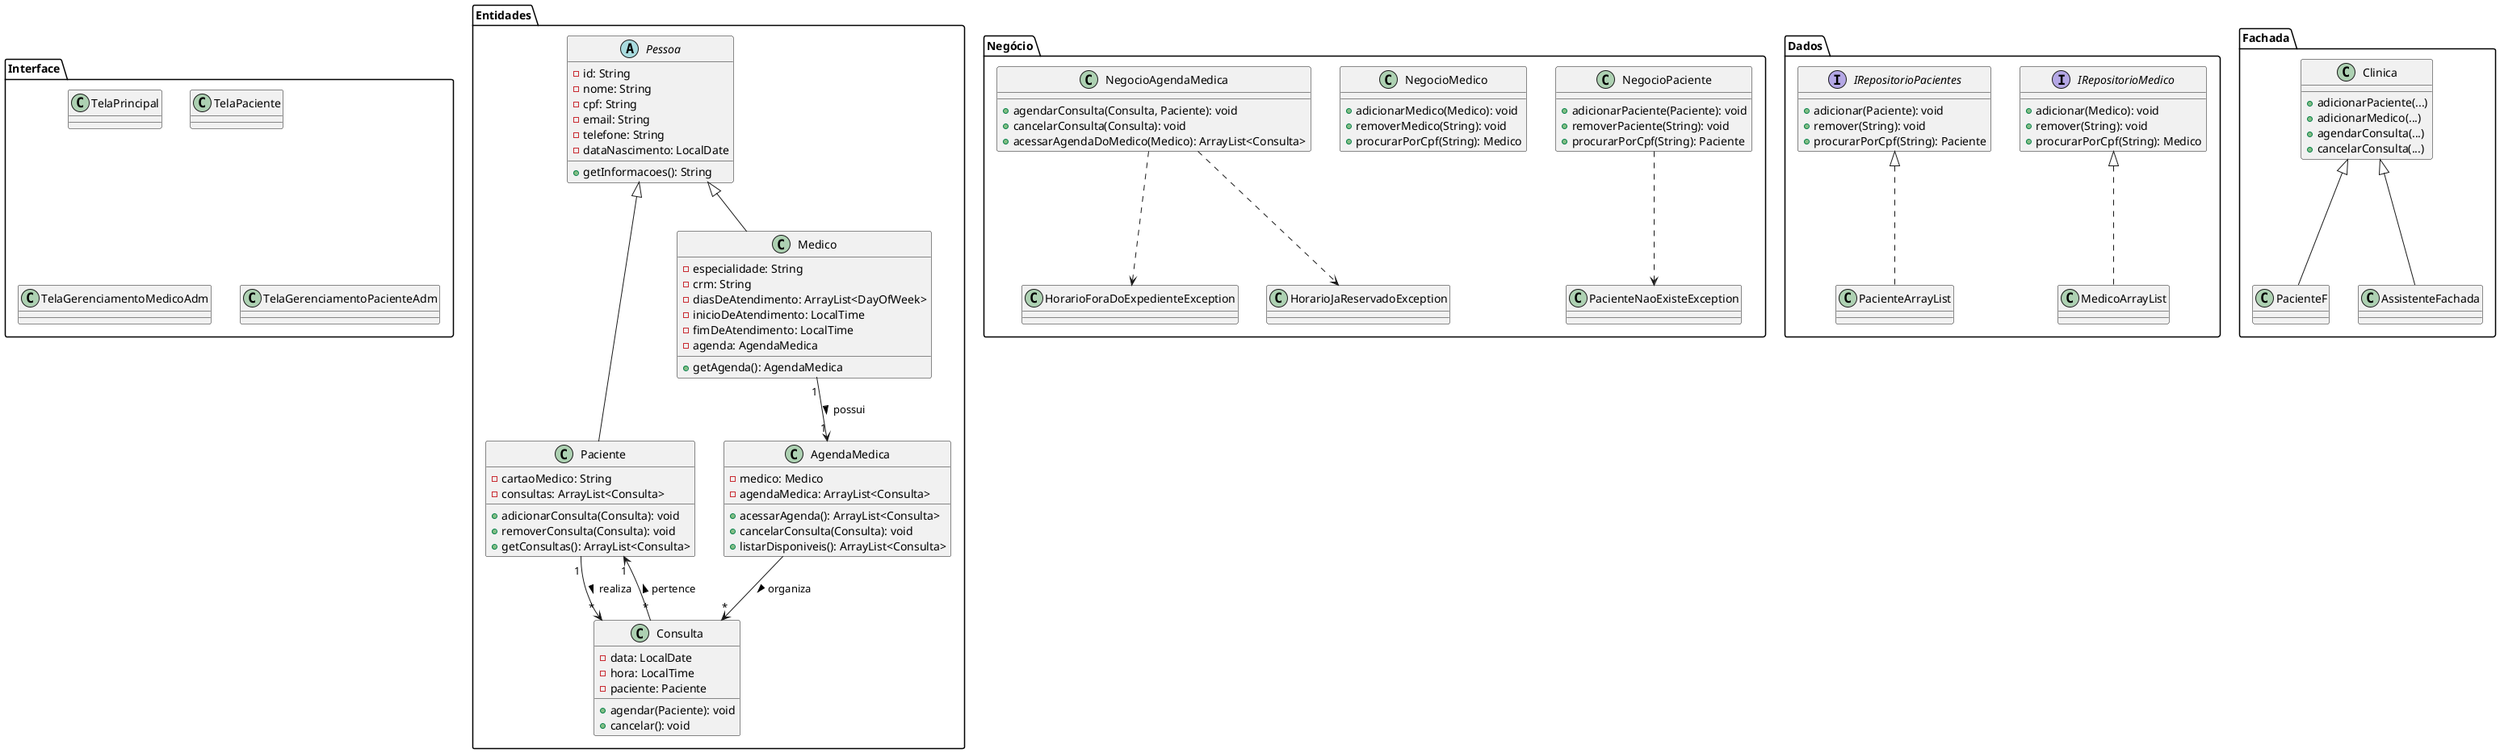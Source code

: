 
@startuml DiagramaClinicaAvancado



package "Entidades" {
    abstract class Pessoa {
        -id: String
        -nome: String
        -cpf: String
        -email: String
        -telefone: String
        -dataNascimento: LocalDate
        +getInformacoes(): String
    }

    class Paciente {
        -cartaoMedico: String
        -consultas: ArrayList<Consulta>
        +adicionarConsulta(Consulta): void
        +removerConsulta(Consulta): void
        +getConsultas(): ArrayList<Consulta>
    }

    class Medico {
        -especialidade: String
        -crm: String
        -diasDeAtendimento: ArrayList<DayOfWeek>
        -inicioDeAtendimento: LocalTime
        -fimDeAtendimento: LocalTime
        -agenda: AgendaMedica
        +getAgenda(): AgendaMedica
    }

    class Consulta {
        -data: LocalDate
        -hora: LocalTime
        -paciente: Paciente
        +agendar(Paciente): void
        +cancelar(): void
    }

    class AgendaMedica {
        -medico: Medico
        -agendaMedica: ArrayList<Consulta>
        +acessarAgenda(): ArrayList<Consulta>
        +cancelarConsulta(Consulta): void
        +listarDisponiveis(): ArrayList<Consulta>
    }

    Pessoa <|-- Paciente
    Pessoa <|-- Medico
    Paciente "1" --> "*" Consulta : realiza >
    Consulta "*" --> "1" Paciente : pertence >
    Medico "1" --> "1" AgendaMedica : possui >
    AgendaMedica --> "*" Consulta : organiza >
}

package "Negócio" {
    class NegocioPaciente {
        +adicionarPaciente(Paciente): void
        +removerPaciente(String): void
        +procurarPorCpf(String): Paciente
    }

    class NegocioMedico {
        +adicionarMedico(Medico): void
        +removerMedico(String): void
        +procurarPorCpf(String): Medico
    }

    class NegocioAgendaMedica {
        +agendarConsulta(Consulta, Paciente): void
        +cancelarConsulta(Consulta): void
        +acessarAgendaDoMedico(Medico): ArrayList<Consulta>
    }

    NegocioAgendaMedica ..> HorarioForaDoExpedienteException
    NegocioAgendaMedica ..> HorarioJaReservadoException
    NegocioPaciente ..> PacienteNaoExisteException
}

package "Dados" {
    interface IRepositorioMedico {
        +adicionar(Medico): void
        +remover(String): void
        +procurarPorCpf(String): Medico
    }

    class MedicoArrayList implements IRepositorioMedico

    interface IRepositorioPacientes {
        +adicionar(Paciente): void
        +remover(String): void
        +procurarPorCpf(String): Paciente
    }

    class PacienteArrayList implements IRepositorioPacientes
}

package "Fachada" {
    class Clinica {
        +adicionarPaciente(...)
        +adicionarMedico(...)
        +agendarConsulta(...)
        +cancelarConsulta(...)
    }

    class PacienteF
    class AssistenteFachada

    Clinica <|-- PacienteF
    Clinica <|-- AssistenteFachada
}

package "Interface" {
    class TelaPrincipal
    class TelaPaciente
    class TelaGerenciamentoMedicoAdm
    class TelaGerenciamentoPacienteAdm
}



@enduml
